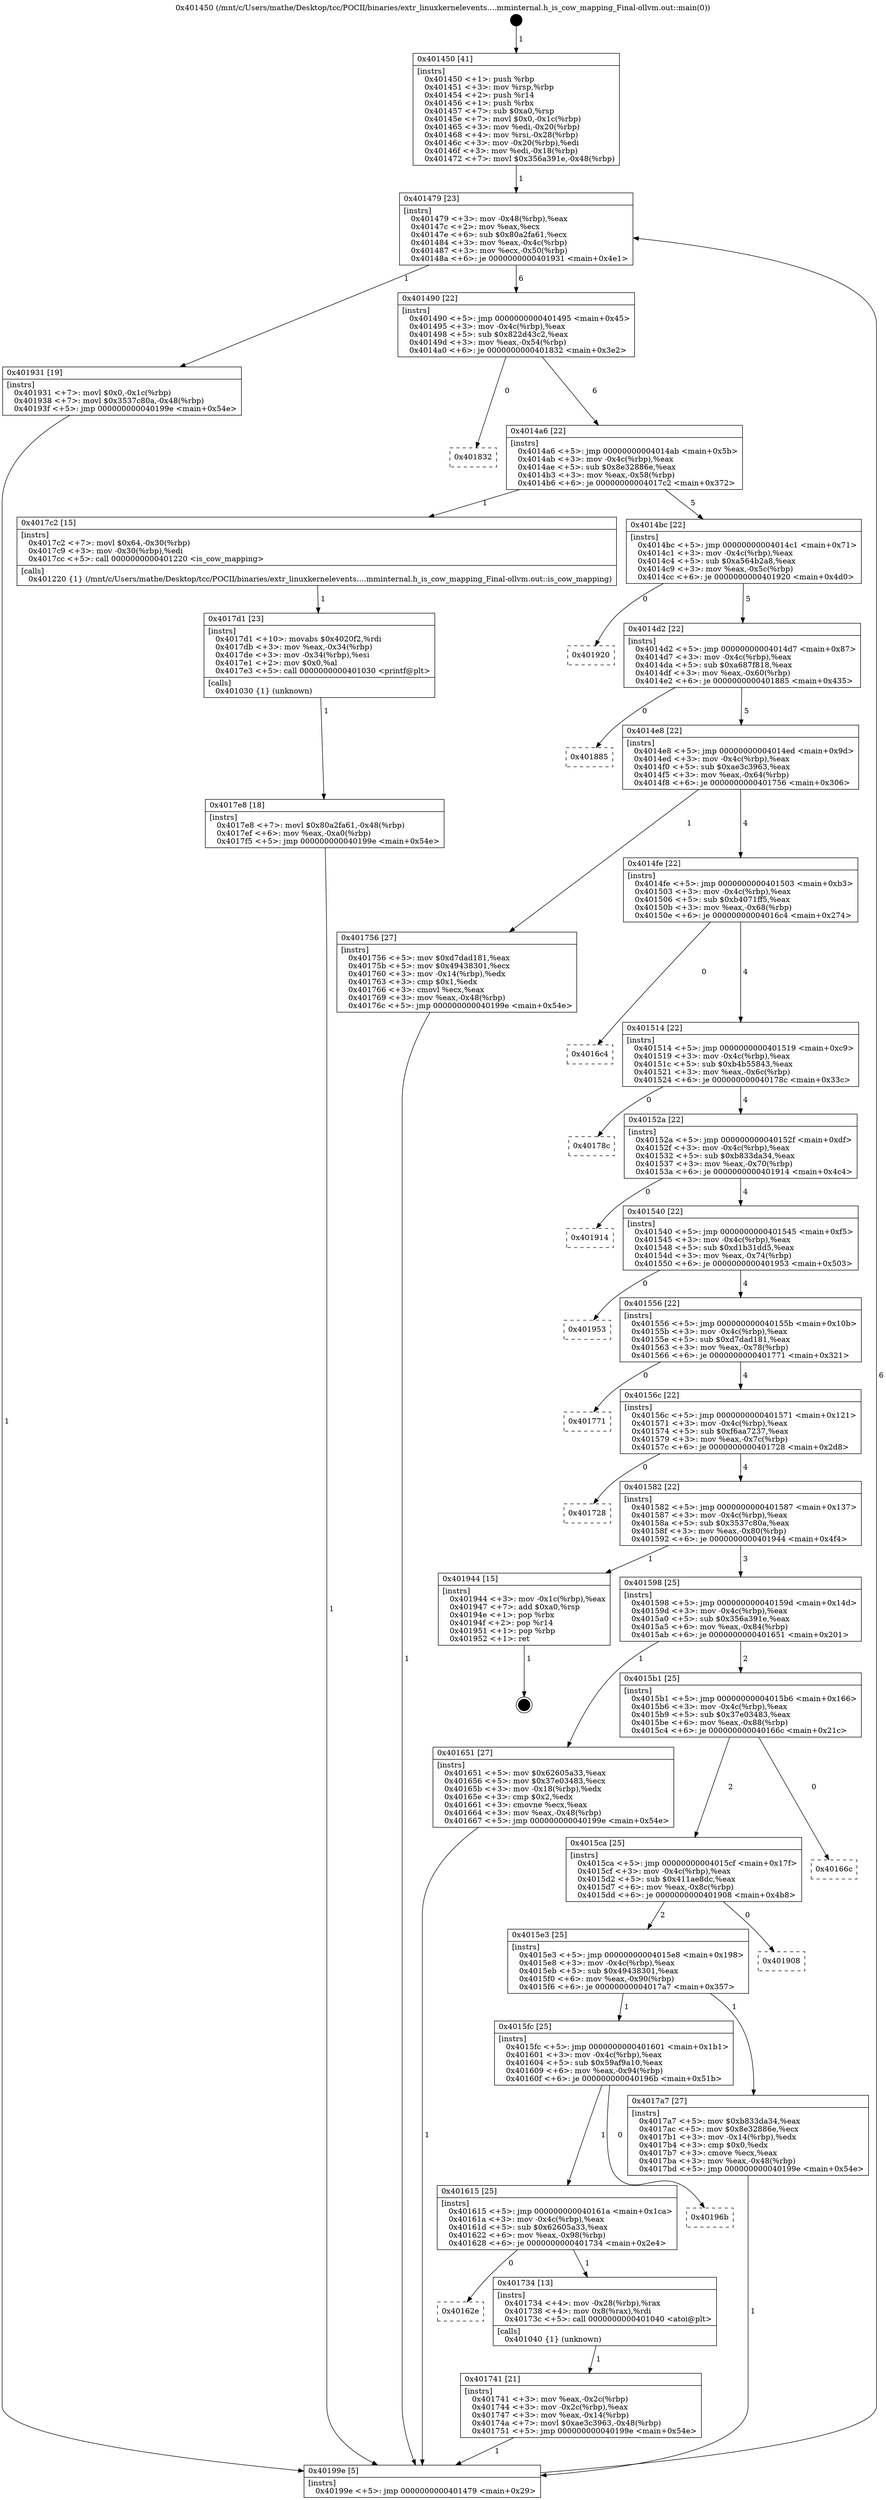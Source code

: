 digraph "0x401450" {
  label = "0x401450 (/mnt/c/Users/mathe/Desktop/tcc/POCII/binaries/extr_linuxkernelevents....mminternal.h_is_cow_mapping_Final-ollvm.out::main(0))"
  labelloc = "t"
  node[shape=record]

  Entry [label="",width=0.3,height=0.3,shape=circle,fillcolor=black,style=filled]
  "0x401479" [label="{
     0x401479 [23]\l
     | [instrs]\l
     &nbsp;&nbsp;0x401479 \<+3\>: mov -0x48(%rbp),%eax\l
     &nbsp;&nbsp;0x40147c \<+2\>: mov %eax,%ecx\l
     &nbsp;&nbsp;0x40147e \<+6\>: sub $0x80a2fa61,%ecx\l
     &nbsp;&nbsp;0x401484 \<+3\>: mov %eax,-0x4c(%rbp)\l
     &nbsp;&nbsp;0x401487 \<+3\>: mov %ecx,-0x50(%rbp)\l
     &nbsp;&nbsp;0x40148a \<+6\>: je 0000000000401931 \<main+0x4e1\>\l
  }"]
  "0x401931" [label="{
     0x401931 [19]\l
     | [instrs]\l
     &nbsp;&nbsp;0x401931 \<+7\>: movl $0x0,-0x1c(%rbp)\l
     &nbsp;&nbsp;0x401938 \<+7\>: movl $0x3537c80a,-0x48(%rbp)\l
     &nbsp;&nbsp;0x40193f \<+5\>: jmp 000000000040199e \<main+0x54e\>\l
  }"]
  "0x401490" [label="{
     0x401490 [22]\l
     | [instrs]\l
     &nbsp;&nbsp;0x401490 \<+5\>: jmp 0000000000401495 \<main+0x45\>\l
     &nbsp;&nbsp;0x401495 \<+3\>: mov -0x4c(%rbp),%eax\l
     &nbsp;&nbsp;0x401498 \<+5\>: sub $0x822d43c2,%eax\l
     &nbsp;&nbsp;0x40149d \<+3\>: mov %eax,-0x54(%rbp)\l
     &nbsp;&nbsp;0x4014a0 \<+6\>: je 0000000000401832 \<main+0x3e2\>\l
  }"]
  Exit [label="",width=0.3,height=0.3,shape=circle,fillcolor=black,style=filled,peripheries=2]
  "0x401832" [label="{
     0x401832\l
  }", style=dashed]
  "0x4014a6" [label="{
     0x4014a6 [22]\l
     | [instrs]\l
     &nbsp;&nbsp;0x4014a6 \<+5\>: jmp 00000000004014ab \<main+0x5b\>\l
     &nbsp;&nbsp;0x4014ab \<+3\>: mov -0x4c(%rbp),%eax\l
     &nbsp;&nbsp;0x4014ae \<+5\>: sub $0x8e32886e,%eax\l
     &nbsp;&nbsp;0x4014b3 \<+3\>: mov %eax,-0x58(%rbp)\l
     &nbsp;&nbsp;0x4014b6 \<+6\>: je 00000000004017c2 \<main+0x372\>\l
  }"]
  "0x4017e8" [label="{
     0x4017e8 [18]\l
     | [instrs]\l
     &nbsp;&nbsp;0x4017e8 \<+7\>: movl $0x80a2fa61,-0x48(%rbp)\l
     &nbsp;&nbsp;0x4017ef \<+6\>: mov %eax,-0xa0(%rbp)\l
     &nbsp;&nbsp;0x4017f5 \<+5\>: jmp 000000000040199e \<main+0x54e\>\l
  }"]
  "0x4017c2" [label="{
     0x4017c2 [15]\l
     | [instrs]\l
     &nbsp;&nbsp;0x4017c2 \<+7\>: movl $0x64,-0x30(%rbp)\l
     &nbsp;&nbsp;0x4017c9 \<+3\>: mov -0x30(%rbp),%edi\l
     &nbsp;&nbsp;0x4017cc \<+5\>: call 0000000000401220 \<is_cow_mapping\>\l
     | [calls]\l
     &nbsp;&nbsp;0x401220 \{1\} (/mnt/c/Users/mathe/Desktop/tcc/POCII/binaries/extr_linuxkernelevents....mminternal.h_is_cow_mapping_Final-ollvm.out::is_cow_mapping)\l
  }"]
  "0x4014bc" [label="{
     0x4014bc [22]\l
     | [instrs]\l
     &nbsp;&nbsp;0x4014bc \<+5\>: jmp 00000000004014c1 \<main+0x71\>\l
     &nbsp;&nbsp;0x4014c1 \<+3\>: mov -0x4c(%rbp),%eax\l
     &nbsp;&nbsp;0x4014c4 \<+5\>: sub $0xa564b2a8,%eax\l
     &nbsp;&nbsp;0x4014c9 \<+3\>: mov %eax,-0x5c(%rbp)\l
     &nbsp;&nbsp;0x4014cc \<+6\>: je 0000000000401920 \<main+0x4d0\>\l
  }"]
  "0x4017d1" [label="{
     0x4017d1 [23]\l
     | [instrs]\l
     &nbsp;&nbsp;0x4017d1 \<+10\>: movabs $0x4020f2,%rdi\l
     &nbsp;&nbsp;0x4017db \<+3\>: mov %eax,-0x34(%rbp)\l
     &nbsp;&nbsp;0x4017de \<+3\>: mov -0x34(%rbp),%esi\l
     &nbsp;&nbsp;0x4017e1 \<+2\>: mov $0x0,%al\l
     &nbsp;&nbsp;0x4017e3 \<+5\>: call 0000000000401030 \<printf@plt\>\l
     | [calls]\l
     &nbsp;&nbsp;0x401030 \{1\} (unknown)\l
  }"]
  "0x401920" [label="{
     0x401920\l
  }", style=dashed]
  "0x4014d2" [label="{
     0x4014d2 [22]\l
     | [instrs]\l
     &nbsp;&nbsp;0x4014d2 \<+5\>: jmp 00000000004014d7 \<main+0x87\>\l
     &nbsp;&nbsp;0x4014d7 \<+3\>: mov -0x4c(%rbp),%eax\l
     &nbsp;&nbsp;0x4014da \<+5\>: sub $0xa687f818,%eax\l
     &nbsp;&nbsp;0x4014df \<+3\>: mov %eax,-0x60(%rbp)\l
     &nbsp;&nbsp;0x4014e2 \<+6\>: je 0000000000401885 \<main+0x435\>\l
  }"]
  "0x401741" [label="{
     0x401741 [21]\l
     | [instrs]\l
     &nbsp;&nbsp;0x401741 \<+3\>: mov %eax,-0x2c(%rbp)\l
     &nbsp;&nbsp;0x401744 \<+3\>: mov -0x2c(%rbp),%eax\l
     &nbsp;&nbsp;0x401747 \<+3\>: mov %eax,-0x14(%rbp)\l
     &nbsp;&nbsp;0x40174a \<+7\>: movl $0xae3c3963,-0x48(%rbp)\l
     &nbsp;&nbsp;0x401751 \<+5\>: jmp 000000000040199e \<main+0x54e\>\l
  }"]
  "0x401885" [label="{
     0x401885\l
  }", style=dashed]
  "0x4014e8" [label="{
     0x4014e8 [22]\l
     | [instrs]\l
     &nbsp;&nbsp;0x4014e8 \<+5\>: jmp 00000000004014ed \<main+0x9d\>\l
     &nbsp;&nbsp;0x4014ed \<+3\>: mov -0x4c(%rbp),%eax\l
     &nbsp;&nbsp;0x4014f0 \<+5\>: sub $0xae3c3963,%eax\l
     &nbsp;&nbsp;0x4014f5 \<+3\>: mov %eax,-0x64(%rbp)\l
     &nbsp;&nbsp;0x4014f8 \<+6\>: je 0000000000401756 \<main+0x306\>\l
  }"]
  "0x40162e" [label="{
     0x40162e\l
  }", style=dashed]
  "0x401756" [label="{
     0x401756 [27]\l
     | [instrs]\l
     &nbsp;&nbsp;0x401756 \<+5\>: mov $0xd7dad181,%eax\l
     &nbsp;&nbsp;0x40175b \<+5\>: mov $0x49438301,%ecx\l
     &nbsp;&nbsp;0x401760 \<+3\>: mov -0x14(%rbp),%edx\l
     &nbsp;&nbsp;0x401763 \<+3\>: cmp $0x1,%edx\l
     &nbsp;&nbsp;0x401766 \<+3\>: cmovl %ecx,%eax\l
     &nbsp;&nbsp;0x401769 \<+3\>: mov %eax,-0x48(%rbp)\l
     &nbsp;&nbsp;0x40176c \<+5\>: jmp 000000000040199e \<main+0x54e\>\l
  }"]
  "0x4014fe" [label="{
     0x4014fe [22]\l
     | [instrs]\l
     &nbsp;&nbsp;0x4014fe \<+5\>: jmp 0000000000401503 \<main+0xb3\>\l
     &nbsp;&nbsp;0x401503 \<+3\>: mov -0x4c(%rbp),%eax\l
     &nbsp;&nbsp;0x401506 \<+5\>: sub $0xb4071ff5,%eax\l
     &nbsp;&nbsp;0x40150b \<+3\>: mov %eax,-0x68(%rbp)\l
     &nbsp;&nbsp;0x40150e \<+6\>: je 00000000004016c4 \<main+0x274\>\l
  }"]
  "0x401734" [label="{
     0x401734 [13]\l
     | [instrs]\l
     &nbsp;&nbsp;0x401734 \<+4\>: mov -0x28(%rbp),%rax\l
     &nbsp;&nbsp;0x401738 \<+4\>: mov 0x8(%rax),%rdi\l
     &nbsp;&nbsp;0x40173c \<+5\>: call 0000000000401040 \<atoi@plt\>\l
     | [calls]\l
     &nbsp;&nbsp;0x401040 \{1\} (unknown)\l
  }"]
  "0x4016c4" [label="{
     0x4016c4\l
  }", style=dashed]
  "0x401514" [label="{
     0x401514 [22]\l
     | [instrs]\l
     &nbsp;&nbsp;0x401514 \<+5\>: jmp 0000000000401519 \<main+0xc9\>\l
     &nbsp;&nbsp;0x401519 \<+3\>: mov -0x4c(%rbp),%eax\l
     &nbsp;&nbsp;0x40151c \<+5\>: sub $0xb4b55843,%eax\l
     &nbsp;&nbsp;0x401521 \<+3\>: mov %eax,-0x6c(%rbp)\l
     &nbsp;&nbsp;0x401524 \<+6\>: je 000000000040178c \<main+0x33c\>\l
  }"]
  "0x401615" [label="{
     0x401615 [25]\l
     | [instrs]\l
     &nbsp;&nbsp;0x401615 \<+5\>: jmp 000000000040161a \<main+0x1ca\>\l
     &nbsp;&nbsp;0x40161a \<+3\>: mov -0x4c(%rbp),%eax\l
     &nbsp;&nbsp;0x40161d \<+5\>: sub $0x62605a33,%eax\l
     &nbsp;&nbsp;0x401622 \<+6\>: mov %eax,-0x98(%rbp)\l
     &nbsp;&nbsp;0x401628 \<+6\>: je 0000000000401734 \<main+0x2e4\>\l
  }"]
  "0x40178c" [label="{
     0x40178c\l
  }", style=dashed]
  "0x40152a" [label="{
     0x40152a [22]\l
     | [instrs]\l
     &nbsp;&nbsp;0x40152a \<+5\>: jmp 000000000040152f \<main+0xdf\>\l
     &nbsp;&nbsp;0x40152f \<+3\>: mov -0x4c(%rbp),%eax\l
     &nbsp;&nbsp;0x401532 \<+5\>: sub $0xb833da34,%eax\l
     &nbsp;&nbsp;0x401537 \<+3\>: mov %eax,-0x70(%rbp)\l
     &nbsp;&nbsp;0x40153a \<+6\>: je 0000000000401914 \<main+0x4c4\>\l
  }"]
  "0x40196b" [label="{
     0x40196b\l
  }", style=dashed]
  "0x401914" [label="{
     0x401914\l
  }", style=dashed]
  "0x401540" [label="{
     0x401540 [22]\l
     | [instrs]\l
     &nbsp;&nbsp;0x401540 \<+5\>: jmp 0000000000401545 \<main+0xf5\>\l
     &nbsp;&nbsp;0x401545 \<+3\>: mov -0x4c(%rbp),%eax\l
     &nbsp;&nbsp;0x401548 \<+5\>: sub $0xd1b31dd5,%eax\l
     &nbsp;&nbsp;0x40154d \<+3\>: mov %eax,-0x74(%rbp)\l
     &nbsp;&nbsp;0x401550 \<+6\>: je 0000000000401953 \<main+0x503\>\l
  }"]
  "0x4015fc" [label="{
     0x4015fc [25]\l
     | [instrs]\l
     &nbsp;&nbsp;0x4015fc \<+5\>: jmp 0000000000401601 \<main+0x1b1\>\l
     &nbsp;&nbsp;0x401601 \<+3\>: mov -0x4c(%rbp),%eax\l
     &nbsp;&nbsp;0x401604 \<+5\>: sub $0x59af9a10,%eax\l
     &nbsp;&nbsp;0x401609 \<+6\>: mov %eax,-0x94(%rbp)\l
     &nbsp;&nbsp;0x40160f \<+6\>: je 000000000040196b \<main+0x51b\>\l
  }"]
  "0x401953" [label="{
     0x401953\l
  }", style=dashed]
  "0x401556" [label="{
     0x401556 [22]\l
     | [instrs]\l
     &nbsp;&nbsp;0x401556 \<+5\>: jmp 000000000040155b \<main+0x10b\>\l
     &nbsp;&nbsp;0x40155b \<+3\>: mov -0x4c(%rbp),%eax\l
     &nbsp;&nbsp;0x40155e \<+5\>: sub $0xd7dad181,%eax\l
     &nbsp;&nbsp;0x401563 \<+3\>: mov %eax,-0x78(%rbp)\l
     &nbsp;&nbsp;0x401566 \<+6\>: je 0000000000401771 \<main+0x321\>\l
  }"]
  "0x4017a7" [label="{
     0x4017a7 [27]\l
     | [instrs]\l
     &nbsp;&nbsp;0x4017a7 \<+5\>: mov $0xb833da34,%eax\l
     &nbsp;&nbsp;0x4017ac \<+5\>: mov $0x8e32886e,%ecx\l
     &nbsp;&nbsp;0x4017b1 \<+3\>: mov -0x14(%rbp),%edx\l
     &nbsp;&nbsp;0x4017b4 \<+3\>: cmp $0x0,%edx\l
     &nbsp;&nbsp;0x4017b7 \<+3\>: cmove %ecx,%eax\l
     &nbsp;&nbsp;0x4017ba \<+3\>: mov %eax,-0x48(%rbp)\l
     &nbsp;&nbsp;0x4017bd \<+5\>: jmp 000000000040199e \<main+0x54e\>\l
  }"]
  "0x401771" [label="{
     0x401771\l
  }", style=dashed]
  "0x40156c" [label="{
     0x40156c [22]\l
     | [instrs]\l
     &nbsp;&nbsp;0x40156c \<+5\>: jmp 0000000000401571 \<main+0x121\>\l
     &nbsp;&nbsp;0x401571 \<+3\>: mov -0x4c(%rbp),%eax\l
     &nbsp;&nbsp;0x401574 \<+5\>: sub $0xf6aa7237,%eax\l
     &nbsp;&nbsp;0x401579 \<+3\>: mov %eax,-0x7c(%rbp)\l
     &nbsp;&nbsp;0x40157c \<+6\>: je 0000000000401728 \<main+0x2d8\>\l
  }"]
  "0x4015e3" [label="{
     0x4015e3 [25]\l
     | [instrs]\l
     &nbsp;&nbsp;0x4015e3 \<+5\>: jmp 00000000004015e8 \<main+0x198\>\l
     &nbsp;&nbsp;0x4015e8 \<+3\>: mov -0x4c(%rbp),%eax\l
     &nbsp;&nbsp;0x4015eb \<+5\>: sub $0x49438301,%eax\l
     &nbsp;&nbsp;0x4015f0 \<+6\>: mov %eax,-0x90(%rbp)\l
     &nbsp;&nbsp;0x4015f6 \<+6\>: je 00000000004017a7 \<main+0x357\>\l
  }"]
  "0x401728" [label="{
     0x401728\l
  }", style=dashed]
  "0x401582" [label="{
     0x401582 [22]\l
     | [instrs]\l
     &nbsp;&nbsp;0x401582 \<+5\>: jmp 0000000000401587 \<main+0x137\>\l
     &nbsp;&nbsp;0x401587 \<+3\>: mov -0x4c(%rbp),%eax\l
     &nbsp;&nbsp;0x40158a \<+5\>: sub $0x3537c80a,%eax\l
     &nbsp;&nbsp;0x40158f \<+3\>: mov %eax,-0x80(%rbp)\l
     &nbsp;&nbsp;0x401592 \<+6\>: je 0000000000401944 \<main+0x4f4\>\l
  }"]
  "0x401908" [label="{
     0x401908\l
  }", style=dashed]
  "0x401944" [label="{
     0x401944 [15]\l
     | [instrs]\l
     &nbsp;&nbsp;0x401944 \<+3\>: mov -0x1c(%rbp),%eax\l
     &nbsp;&nbsp;0x401947 \<+7\>: add $0xa0,%rsp\l
     &nbsp;&nbsp;0x40194e \<+1\>: pop %rbx\l
     &nbsp;&nbsp;0x40194f \<+2\>: pop %r14\l
     &nbsp;&nbsp;0x401951 \<+1\>: pop %rbp\l
     &nbsp;&nbsp;0x401952 \<+1\>: ret\l
  }"]
  "0x401598" [label="{
     0x401598 [25]\l
     | [instrs]\l
     &nbsp;&nbsp;0x401598 \<+5\>: jmp 000000000040159d \<main+0x14d\>\l
     &nbsp;&nbsp;0x40159d \<+3\>: mov -0x4c(%rbp),%eax\l
     &nbsp;&nbsp;0x4015a0 \<+5\>: sub $0x356a391e,%eax\l
     &nbsp;&nbsp;0x4015a5 \<+6\>: mov %eax,-0x84(%rbp)\l
     &nbsp;&nbsp;0x4015ab \<+6\>: je 0000000000401651 \<main+0x201\>\l
  }"]
  "0x4015ca" [label="{
     0x4015ca [25]\l
     | [instrs]\l
     &nbsp;&nbsp;0x4015ca \<+5\>: jmp 00000000004015cf \<main+0x17f\>\l
     &nbsp;&nbsp;0x4015cf \<+3\>: mov -0x4c(%rbp),%eax\l
     &nbsp;&nbsp;0x4015d2 \<+5\>: sub $0x411ae8dc,%eax\l
     &nbsp;&nbsp;0x4015d7 \<+6\>: mov %eax,-0x8c(%rbp)\l
     &nbsp;&nbsp;0x4015dd \<+6\>: je 0000000000401908 \<main+0x4b8\>\l
  }"]
  "0x401651" [label="{
     0x401651 [27]\l
     | [instrs]\l
     &nbsp;&nbsp;0x401651 \<+5\>: mov $0x62605a33,%eax\l
     &nbsp;&nbsp;0x401656 \<+5\>: mov $0x37e03483,%ecx\l
     &nbsp;&nbsp;0x40165b \<+3\>: mov -0x18(%rbp),%edx\l
     &nbsp;&nbsp;0x40165e \<+3\>: cmp $0x2,%edx\l
     &nbsp;&nbsp;0x401661 \<+3\>: cmovne %ecx,%eax\l
     &nbsp;&nbsp;0x401664 \<+3\>: mov %eax,-0x48(%rbp)\l
     &nbsp;&nbsp;0x401667 \<+5\>: jmp 000000000040199e \<main+0x54e\>\l
  }"]
  "0x4015b1" [label="{
     0x4015b1 [25]\l
     | [instrs]\l
     &nbsp;&nbsp;0x4015b1 \<+5\>: jmp 00000000004015b6 \<main+0x166\>\l
     &nbsp;&nbsp;0x4015b6 \<+3\>: mov -0x4c(%rbp),%eax\l
     &nbsp;&nbsp;0x4015b9 \<+5\>: sub $0x37e03483,%eax\l
     &nbsp;&nbsp;0x4015be \<+6\>: mov %eax,-0x88(%rbp)\l
     &nbsp;&nbsp;0x4015c4 \<+6\>: je 000000000040166c \<main+0x21c\>\l
  }"]
  "0x40199e" [label="{
     0x40199e [5]\l
     | [instrs]\l
     &nbsp;&nbsp;0x40199e \<+5\>: jmp 0000000000401479 \<main+0x29\>\l
  }"]
  "0x401450" [label="{
     0x401450 [41]\l
     | [instrs]\l
     &nbsp;&nbsp;0x401450 \<+1\>: push %rbp\l
     &nbsp;&nbsp;0x401451 \<+3\>: mov %rsp,%rbp\l
     &nbsp;&nbsp;0x401454 \<+2\>: push %r14\l
     &nbsp;&nbsp;0x401456 \<+1\>: push %rbx\l
     &nbsp;&nbsp;0x401457 \<+7\>: sub $0xa0,%rsp\l
     &nbsp;&nbsp;0x40145e \<+7\>: movl $0x0,-0x1c(%rbp)\l
     &nbsp;&nbsp;0x401465 \<+3\>: mov %edi,-0x20(%rbp)\l
     &nbsp;&nbsp;0x401468 \<+4\>: mov %rsi,-0x28(%rbp)\l
     &nbsp;&nbsp;0x40146c \<+3\>: mov -0x20(%rbp),%edi\l
     &nbsp;&nbsp;0x40146f \<+3\>: mov %edi,-0x18(%rbp)\l
     &nbsp;&nbsp;0x401472 \<+7\>: movl $0x356a391e,-0x48(%rbp)\l
  }"]
  "0x40166c" [label="{
     0x40166c\l
  }", style=dashed]
  Entry -> "0x401450" [label=" 1"]
  "0x401479" -> "0x401931" [label=" 1"]
  "0x401479" -> "0x401490" [label=" 6"]
  "0x401944" -> Exit [label=" 1"]
  "0x401490" -> "0x401832" [label=" 0"]
  "0x401490" -> "0x4014a6" [label=" 6"]
  "0x401931" -> "0x40199e" [label=" 1"]
  "0x4014a6" -> "0x4017c2" [label=" 1"]
  "0x4014a6" -> "0x4014bc" [label=" 5"]
  "0x4017e8" -> "0x40199e" [label=" 1"]
  "0x4014bc" -> "0x401920" [label=" 0"]
  "0x4014bc" -> "0x4014d2" [label=" 5"]
  "0x4017d1" -> "0x4017e8" [label=" 1"]
  "0x4014d2" -> "0x401885" [label=" 0"]
  "0x4014d2" -> "0x4014e8" [label=" 5"]
  "0x4017c2" -> "0x4017d1" [label=" 1"]
  "0x4014e8" -> "0x401756" [label=" 1"]
  "0x4014e8" -> "0x4014fe" [label=" 4"]
  "0x4017a7" -> "0x40199e" [label=" 1"]
  "0x4014fe" -> "0x4016c4" [label=" 0"]
  "0x4014fe" -> "0x401514" [label=" 4"]
  "0x401756" -> "0x40199e" [label=" 1"]
  "0x401514" -> "0x40178c" [label=" 0"]
  "0x401514" -> "0x40152a" [label=" 4"]
  "0x401734" -> "0x401741" [label=" 1"]
  "0x40152a" -> "0x401914" [label=" 0"]
  "0x40152a" -> "0x401540" [label=" 4"]
  "0x401615" -> "0x40162e" [label=" 0"]
  "0x401540" -> "0x401953" [label=" 0"]
  "0x401540" -> "0x401556" [label=" 4"]
  "0x401741" -> "0x40199e" [label=" 1"]
  "0x401556" -> "0x401771" [label=" 0"]
  "0x401556" -> "0x40156c" [label=" 4"]
  "0x4015fc" -> "0x401615" [label=" 1"]
  "0x40156c" -> "0x401728" [label=" 0"]
  "0x40156c" -> "0x401582" [label=" 4"]
  "0x401615" -> "0x401734" [label=" 1"]
  "0x401582" -> "0x401944" [label=" 1"]
  "0x401582" -> "0x401598" [label=" 3"]
  "0x4015e3" -> "0x4015fc" [label=" 1"]
  "0x401598" -> "0x401651" [label=" 1"]
  "0x401598" -> "0x4015b1" [label=" 2"]
  "0x401651" -> "0x40199e" [label=" 1"]
  "0x401450" -> "0x401479" [label=" 1"]
  "0x40199e" -> "0x401479" [label=" 6"]
  "0x4015fc" -> "0x40196b" [label=" 0"]
  "0x4015b1" -> "0x40166c" [label=" 0"]
  "0x4015b1" -> "0x4015ca" [label=" 2"]
  "0x4015e3" -> "0x4017a7" [label=" 1"]
  "0x4015ca" -> "0x401908" [label=" 0"]
  "0x4015ca" -> "0x4015e3" [label=" 2"]
}
